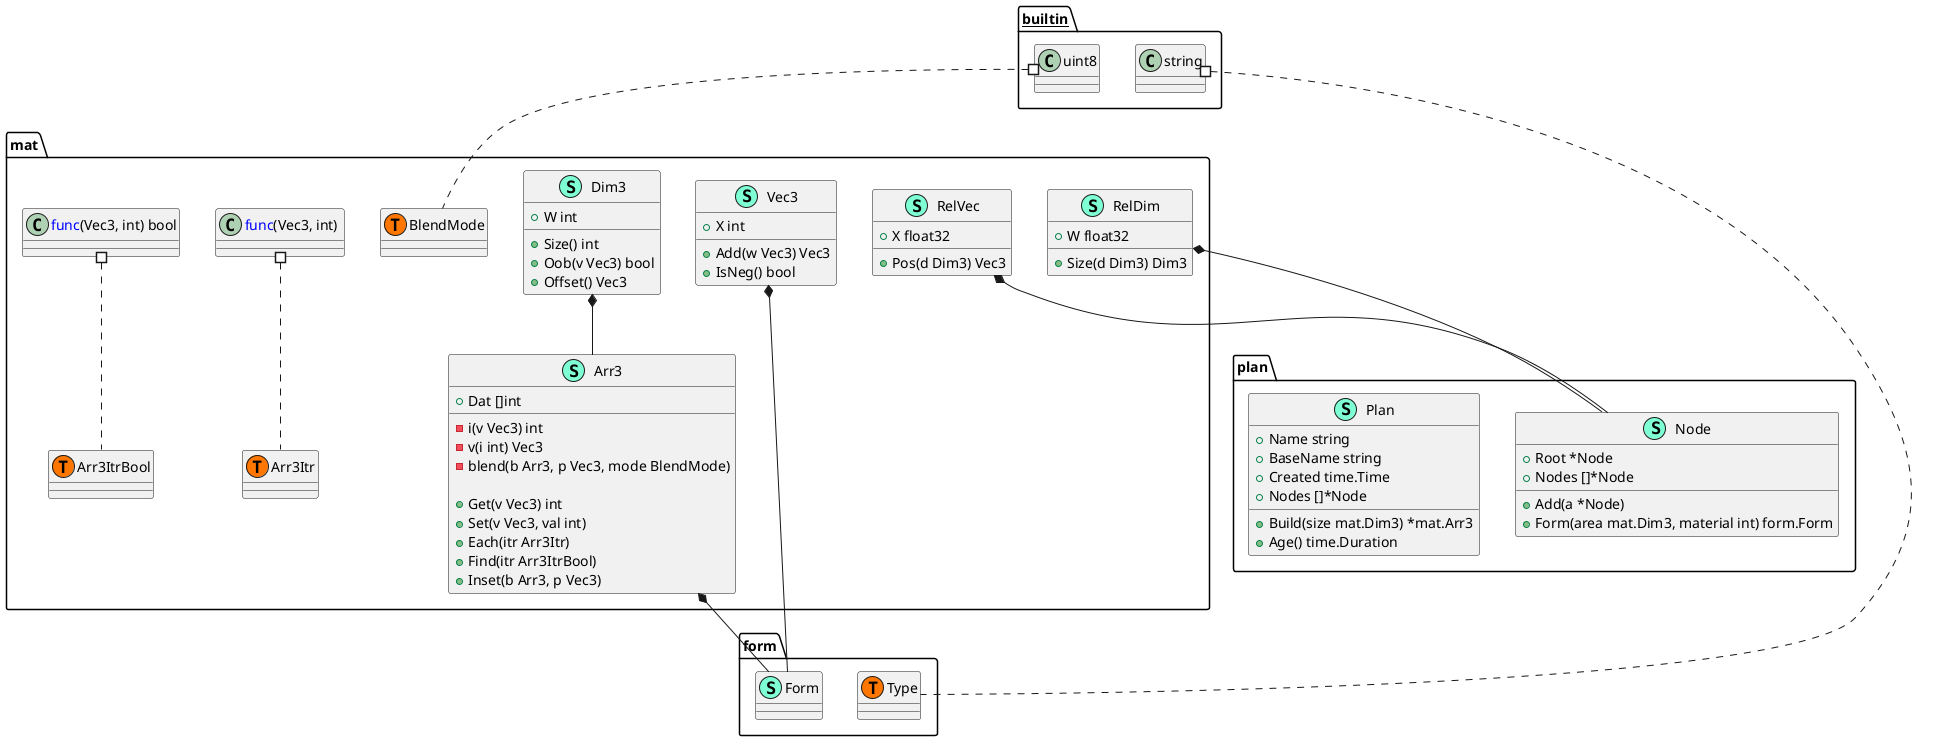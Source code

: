 @startuml
namespace form {
    class Form << (S,Aquamarine) >> {
    }
    class form.Type << (T, #FF7700) >>  {
    }
}
"mat.Arr3" *-- "form.Form"
"mat.Vec3" *-- "form.Form"


namespace mat {
    class Arr3 << (S,Aquamarine) >> {
        + Dat []int

        - i(v Vec3) int
        - v(i int) Vec3
        - blend(b Arr3, p Vec3, mode BlendMode) 

        + Get(v Vec3) int
        + Set(v Vec3, val int) 
        + Each(itr Arr3Itr) 
        + Find(itr Arr3ItrBool) 
        + Inset(b Arr3, p Vec3) 

    }
    class Dim3 << (S,Aquamarine) >> {
        + W int

        + Size() int
        + Oob(v Vec3) bool
        + Offset() Vec3

    }
    class RelDim << (S,Aquamarine) >> {
        + W float32

        + Size(d Dim3) Dim3

    }
    class RelVec << (S,Aquamarine) >> {
        + X float32

        + Pos(d Dim3) Vec3

    }
    class Vec3 << (S,Aquamarine) >> {
        + X int

        + Add(w Vec3) Vec3
        + IsNeg() bool

    }
    class mat.Arr3Itr << (T, #FF7700) >>  {
    }
    class mat.Arr3ItrBool << (T, #FF7700) >>  {
    }
    class mat.BlendMode << (T, #FF7700) >>  {
    }
}
"mat.Dim3" *-- "mat.Arr3"


namespace plan {
    class Node << (S,Aquamarine) >> {
        + Root *Node
        + Nodes []*Node

        + Add(a *Node) 
        + Form(area mat.Dim3, material int) form.Form

    }
    class Plan << (S,Aquamarine) >> {
        + Name string
        + BaseName string
        + Created time.Time
        + Nodes []*Node

        + Build(size mat.Dim3) *mat.Arr3
        + Age() time.Duration

    }
}
"mat.RelDim" *-- "plan.Node"
"mat.RelVec" *-- "plan.Node"


"__builtin__.string" #.. "form.Type"
"__builtin__.uint8" #.. "mat.BlendMode"
"mat.<font color=blue>func</font>(Vec3, int) " #.. "mat.Arr3Itr"
"mat.<font color=blue>func</font>(Vec3, int) bool" #.. "mat.Arr3ItrBool"
@enduml
